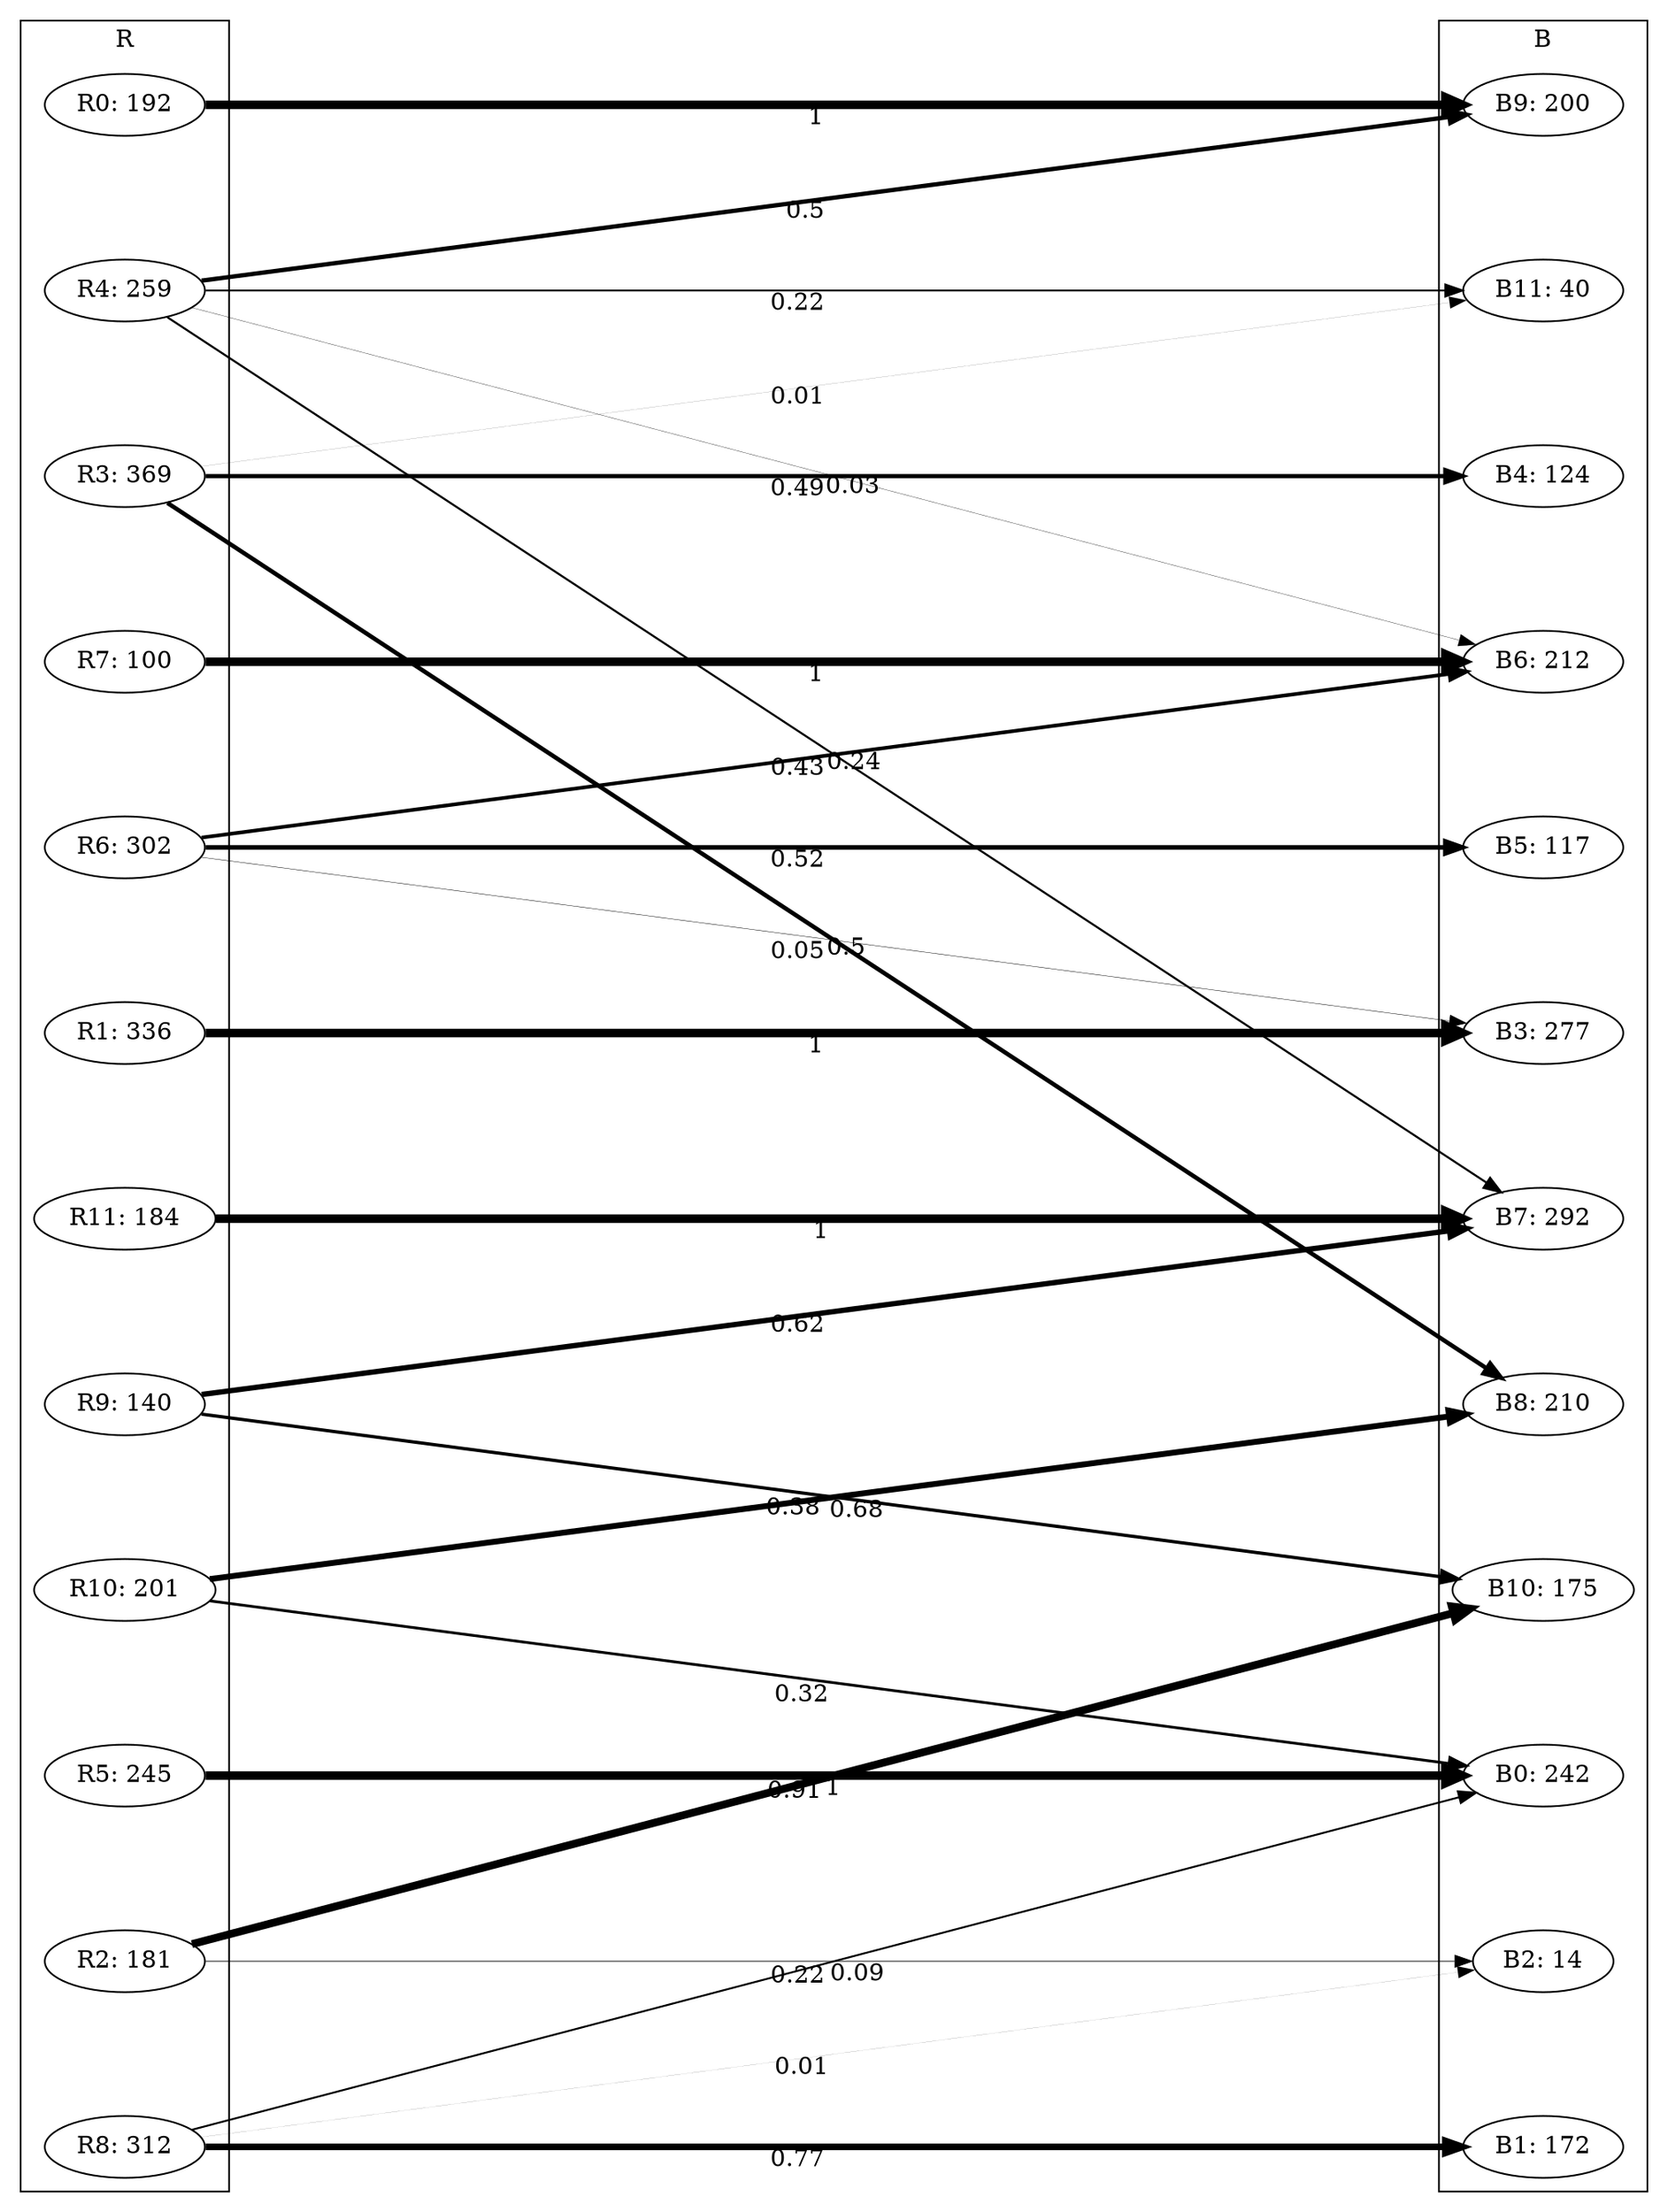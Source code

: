 digraph {
splines=line;
nodesep = 1;
ranksep = 10;
rankdir=LR
subgraph cluster_0 {
label="R";
R0[label="R0: 192"];
R1[label="R1: 336"];
R2[label="R2: 181"];
R3[label="R3: 369"];
R4[label="R4: 259"];
R5[label="R5: 245"];
R6[label="R6: 302"];
R7[label="R7: 100"];
R8[label="R8: 312"];
R9[label="R9: 140"];
R10[label="R10: 201"];
R11[label="R11: 184"];
}
subgraph cluster_1 {
label="B";
B0[label="B0: 242"];
B1[label="B1: 172"];
B2[label="B2: 14"];
B3[label="B3: 277"];
B4[label="B4: 124"];
B5[label="B5: 117"];
B6[label="B6: 212"];
B7[label="B7: 292"];
B8[label="B8: 210"];
B9[label="B9: 200"];
B10[label="B10: 175"];
B11[label="B11: 40"];
}
R5-> B0[penwidth="5",xlabel="1",labeldistance=7];
R8-> B0[penwidth="1.1",xlabel="0.22",labeldistance=7];
R10-> B0[penwidth="1.6",xlabel="0.32",labeldistance=7];
R8-> B1[penwidth="3.84",xlabel="0.77",labeldistance=7];
R2-> B2[penwidth="0.46",xlabel="0.09",labeldistance=7];
R8-> B2[penwidth="0.05",xlabel="0.01",labeldistance=7];
R1-> B3[penwidth="5",xlabel="1",labeldistance=7];
R6-> B3[penwidth="0.24",xlabel="0.05",labeldistance=7];
R3-> B4[penwidth="2.44",xlabel="0.49",labeldistance=7];
R6-> B5[penwidth="2.62",xlabel="0.52",labeldistance=7];
R4-> B6[penwidth="0.17",xlabel="0.03",labeldistance=7];
R6-> B6[penwidth="2.13",xlabel="0.43",labeldistance=7];
R7-> B6[penwidth="5",xlabel="1",labeldistance=7];
R4-> B7[penwidth="1.2",xlabel="0.24",labeldistance=7];
R9-> B7[penwidth="3.09",xlabel="0.62",labeldistance=7];
R11-> B7[penwidth="5",xlabel="1",labeldistance=7];
R3-> B8[penwidth="2.51",xlabel="0.5",labeldistance=7];
R10-> B8[penwidth="3.4",xlabel="0.68",labeldistance=7];
R0-> B9[penwidth="5",xlabel="1",labeldistance=7];
R4-> B9[penwidth="2.52",xlabel="0.5",labeldistance=7];
R2-> B10[penwidth="4.54",xlabel="0.91",labeldistance=7];
R9-> B10[penwidth="1.91",xlabel="0.38",labeldistance=7];
R3-> B11[penwidth="0.06",xlabel="0.01",labeldistance=7];
R4-> B11[penwidth="1.1",xlabel="0.22",labeldistance=7];
}
